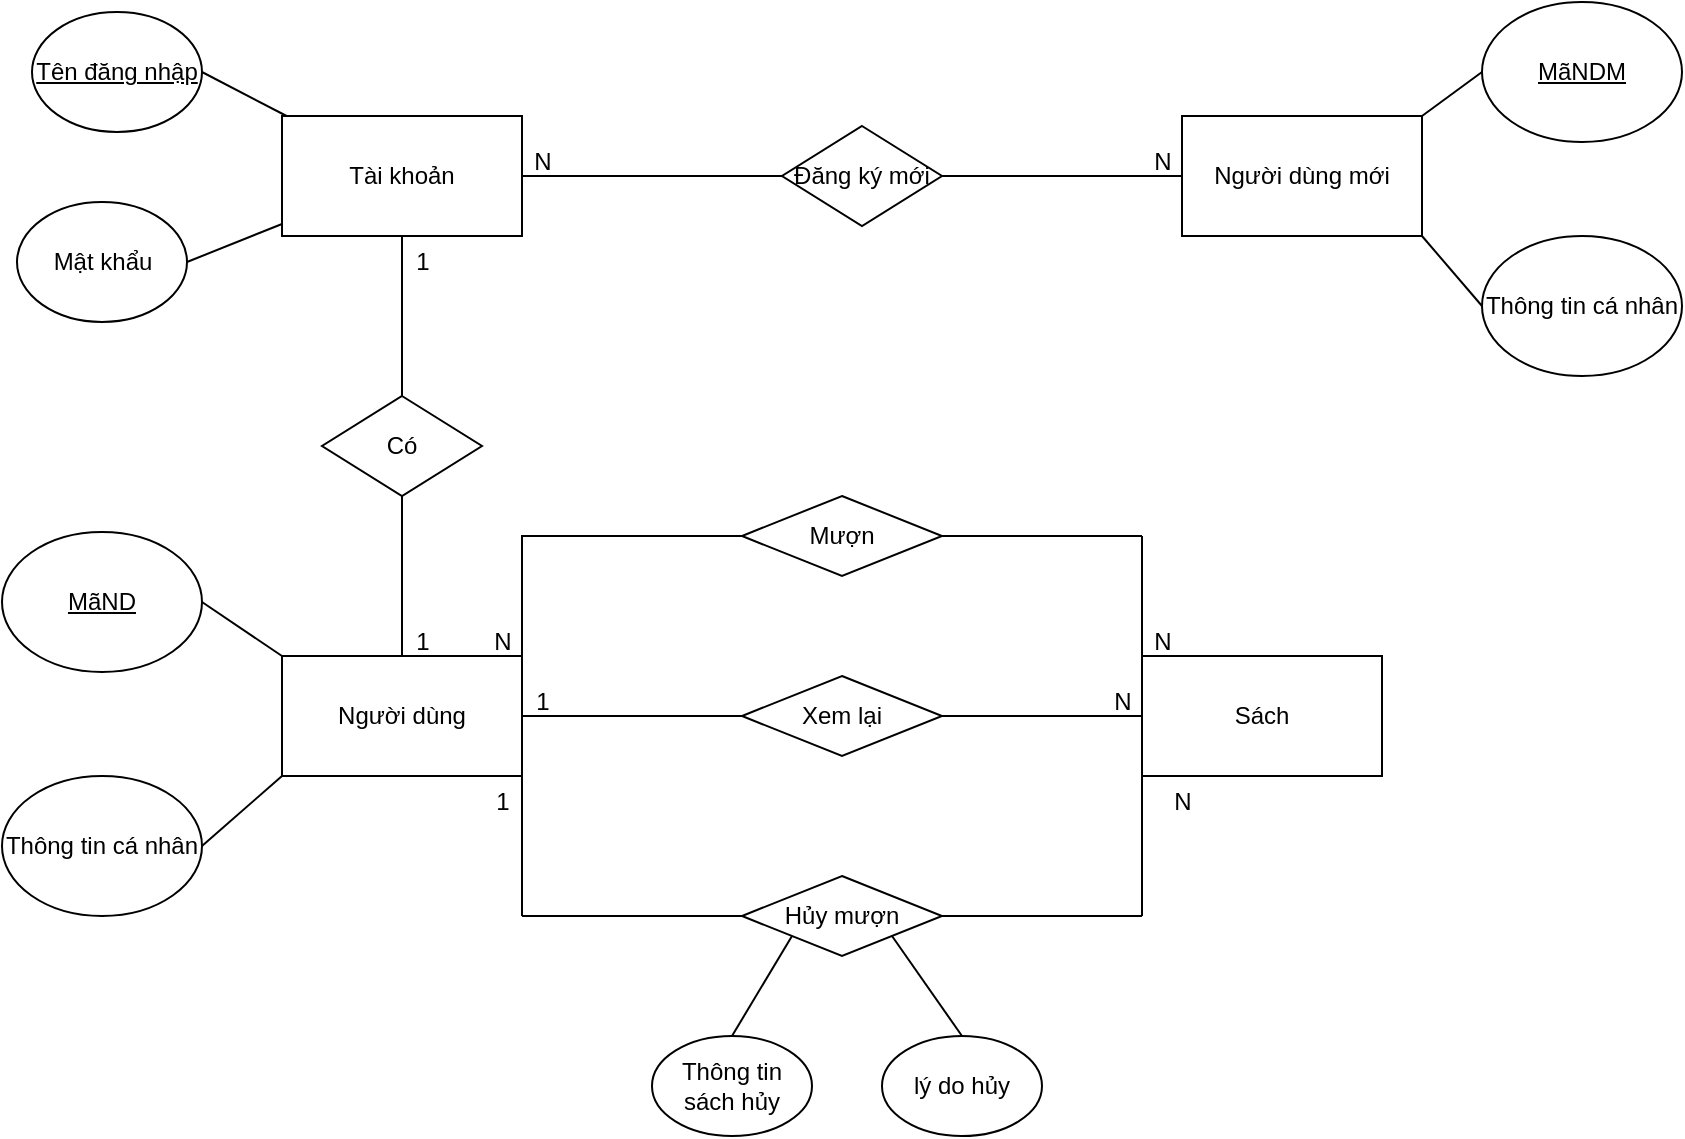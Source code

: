 <mxfile version="22.1.7" type="device">
  <diagram id="R2lEEEUBdFMjLlhIrx00" name="Page-1">
    <mxGraphModel dx="1301" dy="561" grid="1" gridSize="10" guides="1" tooltips="1" connect="1" arrows="1" fold="1" page="1" pageScale="1" pageWidth="850" pageHeight="1100" math="0" shadow="0" extFonts="Permanent Marker^https://fonts.googleapis.com/css?family=Permanent+Marker">
      <root>
        <mxCell id="0" />
        <mxCell id="1" parent="0" />
        <mxCell id="cigyFS-ERa0m4G6pDr39-1" value="Người dùng" style="rounded=0;whiteSpace=wrap;html=1;" vertex="1" parent="1">
          <mxGeometry x="150" y="440" width="120" height="60" as="geometry" />
        </mxCell>
        <mxCell id="cigyFS-ERa0m4G6pDr39-5" value="Tài khoản" style="rounded=0;whiteSpace=wrap;html=1;" vertex="1" parent="1">
          <mxGeometry x="150" y="170" width="120" height="60" as="geometry" />
        </mxCell>
        <mxCell id="cigyFS-ERa0m4G6pDr39-6" value="Có" style="rhombus;whiteSpace=wrap;html=1;" vertex="1" parent="1">
          <mxGeometry x="170" y="310" width="80" height="50" as="geometry" />
        </mxCell>
        <mxCell id="cigyFS-ERa0m4G6pDr39-7" value="" style="endArrow=none;html=1;rounded=0;entryX=0.5;entryY=1;entryDx=0;entryDy=0;exitX=0.5;exitY=0;exitDx=0;exitDy=0;" edge="1" parent="1" source="cigyFS-ERa0m4G6pDr39-1" target="cigyFS-ERa0m4G6pDr39-6">
          <mxGeometry width="50" height="50" relative="1" as="geometry">
            <mxPoint x="210" y="430" as="sourcePoint" />
            <mxPoint x="650" y="450" as="targetPoint" />
          </mxGeometry>
        </mxCell>
        <mxCell id="cigyFS-ERa0m4G6pDr39-8" value="" style="endArrow=none;html=1;rounded=0;entryX=0.5;entryY=0;entryDx=0;entryDy=0;exitX=0.5;exitY=1;exitDx=0;exitDy=0;" edge="1" parent="1" source="cigyFS-ERa0m4G6pDr39-5" target="cigyFS-ERa0m4G6pDr39-6">
          <mxGeometry width="50" height="50" relative="1" as="geometry">
            <mxPoint x="210" y="260" as="sourcePoint" />
            <mxPoint x="650" y="450" as="targetPoint" />
          </mxGeometry>
        </mxCell>
        <mxCell id="cigyFS-ERa0m4G6pDr39-9" value="1" style="text;html=1;align=center;verticalAlign=middle;resizable=0;points=[];autosize=1;strokeColor=none;fillColor=none;" vertex="1" parent="1">
          <mxGeometry x="205" y="418" width="30" height="30" as="geometry" />
        </mxCell>
        <mxCell id="cigyFS-ERa0m4G6pDr39-10" value="1" style="text;html=1;align=center;verticalAlign=middle;resizable=0;points=[];autosize=1;strokeColor=none;fillColor=none;" vertex="1" parent="1">
          <mxGeometry x="205" y="228" width="30" height="30" as="geometry" />
        </mxCell>
        <mxCell id="cigyFS-ERa0m4G6pDr39-12" value="Mật khẩu" style="ellipse;whiteSpace=wrap;html=1;" vertex="1" parent="1">
          <mxGeometry x="17.5" y="213" width="85" height="60" as="geometry" />
        </mxCell>
        <mxCell id="cigyFS-ERa0m4G6pDr39-13" value="&lt;u&gt;Tên đăng nhập&lt;/u&gt;" style="ellipse;whiteSpace=wrap;html=1;" vertex="1" parent="1">
          <mxGeometry x="25" y="118" width="85" height="60" as="geometry" />
        </mxCell>
        <mxCell id="cigyFS-ERa0m4G6pDr39-14" value="" style="endArrow=none;html=1;rounded=0;entryX=1;entryY=0.5;entryDx=0;entryDy=0;" edge="1" parent="1" source="cigyFS-ERa0m4G6pDr39-5" target="cigyFS-ERa0m4G6pDr39-13">
          <mxGeometry width="50" height="50" relative="1" as="geometry">
            <mxPoint x="340" y="290" as="sourcePoint" />
            <mxPoint x="390" y="240" as="targetPoint" />
          </mxGeometry>
        </mxCell>
        <mxCell id="cigyFS-ERa0m4G6pDr39-15" value="" style="endArrow=none;html=1;rounded=0;entryX=1;entryY=0.5;entryDx=0;entryDy=0;" edge="1" parent="1" source="cigyFS-ERa0m4G6pDr39-5" target="cigyFS-ERa0m4G6pDr39-12">
          <mxGeometry width="50" height="50" relative="1" as="geometry">
            <mxPoint x="340" y="290" as="sourcePoint" />
            <mxPoint x="390" y="240" as="targetPoint" />
          </mxGeometry>
        </mxCell>
        <mxCell id="cigyFS-ERa0m4G6pDr39-17" value="Đăng ký mới" style="rhombus;whiteSpace=wrap;html=1;" vertex="1" parent="1">
          <mxGeometry x="400" y="175" width="80" height="50" as="geometry" />
        </mxCell>
        <mxCell id="cigyFS-ERa0m4G6pDr39-18" value="" style="endArrow=none;html=1;rounded=0;entryX=0;entryY=0.5;entryDx=0;entryDy=0;exitX=1;exitY=0.5;exitDx=0;exitDy=0;" edge="1" parent="1" source="cigyFS-ERa0m4G6pDr39-5" target="cigyFS-ERa0m4G6pDr39-17">
          <mxGeometry width="50" height="50" relative="1" as="geometry">
            <mxPoint x="340" y="390" as="sourcePoint" />
            <mxPoint x="390" y="340" as="targetPoint" />
          </mxGeometry>
        </mxCell>
        <mxCell id="cigyFS-ERa0m4G6pDr39-20" value="" style="endArrow=none;html=1;rounded=0;" edge="1" parent="1" source="cigyFS-ERa0m4G6pDr39-17" target="cigyFS-ERa0m4G6pDr39-21">
          <mxGeometry width="50" height="50" relative="1" as="geometry">
            <mxPoint x="340" y="390" as="sourcePoint" />
            <mxPoint x="390" y="340" as="targetPoint" />
          </mxGeometry>
        </mxCell>
        <mxCell id="cigyFS-ERa0m4G6pDr39-21" value="Người dùng mới" style="rounded=0;whiteSpace=wrap;html=1;" vertex="1" parent="1">
          <mxGeometry x="600" y="170" width="120" height="60" as="geometry" />
        </mxCell>
        <mxCell id="cigyFS-ERa0m4G6pDr39-22" value="N" style="text;html=1;align=center;verticalAlign=middle;resizable=0;points=[];autosize=1;strokeColor=none;fillColor=none;" vertex="1" parent="1">
          <mxGeometry x="575" y="178" width="30" height="30" as="geometry" />
        </mxCell>
        <mxCell id="cigyFS-ERa0m4G6pDr39-23" value="N" style="text;html=1;align=center;verticalAlign=middle;resizable=0;points=[];autosize=1;strokeColor=none;fillColor=none;" vertex="1" parent="1">
          <mxGeometry x="265" y="178" width="30" height="30" as="geometry" />
        </mxCell>
        <mxCell id="cigyFS-ERa0m4G6pDr39-24" value="&lt;u&gt;MãNDM&lt;/u&gt;" style="ellipse;whiteSpace=wrap;html=1;" vertex="1" parent="1">
          <mxGeometry x="750" y="113" width="100" height="70" as="geometry" />
        </mxCell>
        <mxCell id="cigyFS-ERa0m4G6pDr39-25" value="Thông tin cá nhân" style="ellipse;whiteSpace=wrap;html=1;" vertex="1" parent="1">
          <mxGeometry x="750" y="230" width="100" height="70" as="geometry" />
        </mxCell>
        <mxCell id="cigyFS-ERa0m4G6pDr39-26" value="" style="endArrow=none;html=1;rounded=0;entryX=0;entryY=0.5;entryDx=0;entryDy=0;exitX=1;exitY=0;exitDx=0;exitDy=0;" edge="1" parent="1" source="cigyFS-ERa0m4G6pDr39-21" target="cigyFS-ERa0m4G6pDr39-24">
          <mxGeometry width="50" height="50" relative="1" as="geometry">
            <mxPoint x="340" y="390" as="sourcePoint" />
            <mxPoint x="390" y="340" as="targetPoint" />
          </mxGeometry>
        </mxCell>
        <mxCell id="cigyFS-ERa0m4G6pDr39-27" value="" style="endArrow=none;html=1;rounded=0;entryX=0;entryY=0.5;entryDx=0;entryDy=0;exitX=1;exitY=1;exitDx=0;exitDy=0;" edge="1" parent="1" source="cigyFS-ERa0m4G6pDr39-21" target="cigyFS-ERa0m4G6pDr39-25">
          <mxGeometry width="50" height="50" relative="1" as="geometry">
            <mxPoint x="340" y="390" as="sourcePoint" />
            <mxPoint x="390" y="340" as="targetPoint" />
          </mxGeometry>
        </mxCell>
        <mxCell id="cigyFS-ERa0m4G6pDr39-29" value="&lt;u&gt;MãND&lt;/u&gt;" style="ellipse;whiteSpace=wrap;html=1;" vertex="1" parent="1">
          <mxGeometry x="10" y="378" width="100" height="70" as="geometry" />
        </mxCell>
        <mxCell id="cigyFS-ERa0m4G6pDr39-30" value="Thông tin cá nhân" style="ellipse;whiteSpace=wrap;html=1;" vertex="1" parent="1">
          <mxGeometry x="10" y="500" width="100" height="70" as="geometry" />
        </mxCell>
        <mxCell id="cigyFS-ERa0m4G6pDr39-31" value="" style="endArrow=none;html=1;rounded=0;entryX=1;entryY=0.5;entryDx=0;entryDy=0;exitX=0;exitY=0;exitDx=0;exitDy=0;" edge="1" parent="1" source="cigyFS-ERa0m4G6pDr39-1" target="cigyFS-ERa0m4G6pDr39-29">
          <mxGeometry width="50" height="50" relative="1" as="geometry">
            <mxPoint x="340" y="390" as="sourcePoint" />
            <mxPoint x="390" y="340" as="targetPoint" />
          </mxGeometry>
        </mxCell>
        <mxCell id="cigyFS-ERa0m4G6pDr39-32" value="" style="endArrow=none;html=1;rounded=0;exitX=1;exitY=0.5;exitDx=0;exitDy=0;entryX=0;entryY=1;entryDx=0;entryDy=0;" edge="1" parent="1" source="cigyFS-ERa0m4G6pDr39-30" target="cigyFS-ERa0m4G6pDr39-1">
          <mxGeometry width="50" height="50" relative="1" as="geometry">
            <mxPoint x="340" y="390" as="sourcePoint" />
            <mxPoint x="390" y="340" as="targetPoint" />
          </mxGeometry>
        </mxCell>
        <mxCell id="cigyFS-ERa0m4G6pDr39-33" value="Sách" style="rounded=0;whiteSpace=wrap;html=1;" vertex="1" parent="1">
          <mxGeometry x="580" y="440" width="120" height="60" as="geometry" />
        </mxCell>
        <mxCell id="cigyFS-ERa0m4G6pDr39-49" value="" style="endArrow=none;html=1;rounded=0;exitX=1;exitY=0;exitDx=0;exitDy=0;" edge="1" parent="1" source="cigyFS-ERa0m4G6pDr39-1" target="cigyFS-ERa0m4G6pDr39-50">
          <mxGeometry width="50" height="50" relative="1" as="geometry">
            <mxPoint x="250" y="430" as="sourcePoint" />
            <mxPoint x="400" y="380" as="targetPoint" />
            <Array as="points">
              <mxPoint x="270" y="380" />
            </Array>
          </mxGeometry>
        </mxCell>
        <mxCell id="cigyFS-ERa0m4G6pDr39-50" value="Mượn" style="rhombus;whiteSpace=wrap;html=1;" vertex="1" parent="1">
          <mxGeometry x="380" y="360" width="100" height="40" as="geometry" />
        </mxCell>
        <mxCell id="cigyFS-ERa0m4G6pDr39-51" value="" style="endArrow=none;html=1;rounded=0;entryX=1;entryY=0.5;entryDx=0;entryDy=0;" edge="1" parent="1" target="cigyFS-ERa0m4G6pDr39-50">
          <mxGeometry width="50" height="50" relative="1" as="geometry">
            <mxPoint x="580" y="380" as="sourcePoint" />
            <mxPoint x="310" y="470" as="targetPoint" />
          </mxGeometry>
        </mxCell>
        <mxCell id="cigyFS-ERa0m4G6pDr39-52" value="" style="endArrow=none;html=1;rounded=0;exitX=0;exitY=0;exitDx=0;exitDy=0;" edge="1" parent="1" source="cigyFS-ERa0m4G6pDr39-33">
          <mxGeometry width="50" height="50" relative="1" as="geometry">
            <mxPoint x="260" y="520" as="sourcePoint" />
            <mxPoint x="580" y="380" as="targetPoint" />
          </mxGeometry>
        </mxCell>
        <mxCell id="cigyFS-ERa0m4G6pDr39-53" value="Xem lại" style="rhombus;whiteSpace=wrap;html=1;" vertex="1" parent="1">
          <mxGeometry x="380" y="450" width="100" height="40" as="geometry" />
        </mxCell>
        <mxCell id="cigyFS-ERa0m4G6pDr39-54" value="Hủy mượn" style="rhombus;whiteSpace=wrap;html=1;" vertex="1" parent="1">
          <mxGeometry x="380" y="550" width="100" height="40" as="geometry" />
        </mxCell>
        <mxCell id="cigyFS-ERa0m4G6pDr39-55" value="" style="endArrow=none;html=1;rounded=0;entryX=0;entryY=0.5;entryDx=0;entryDy=0;exitX=1;exitY=0.5;exitDx=0;exitDy=0;" edge="1" parent="1" source="cigyFS-ERa0m4G6pDr39-1" target="cigyFS-ERa0m4G6pDr39-53">
          <mxGeometry width="50" height="50" relative="1" as="geometry">
            <mxPoint x="260" y="520" as="sourcePoint" />
            <mxPoint x="310" y="470" as="targetPoint" />
          </mxGeometry>
        </mxCell>
        <mxCell id="cigyFS-ERa0m4G6pDr39-56" value="" style="endArrow=none;html=1;rounded=0;entryX=1;entryY=0.5;entryDx=0;entryDy=0;exitX=0;exitY=0.5;exitDx=0;exitDy=0;" edge="1" parent="1" source="cigyFS-ERa0m4G6pDr39-33" target="cigyFS-ERa0m4G6pDr39-53">
          <mxGeometry width="50" height="50" relative="1" as="geometry">
            <mxPoint x="260" y="520" as="sourcePoint" />
            <mxPoint x="310" y="470" as="targetPoint" />
          </mxGeometry>
        </mxCell>
        <mxCell id="cigyFS-ERa0m4G6pDr39-57" value="" style="endArrow=none;html=1;rounded=0;exitX=1;exitY=1;exitDx=0;exitDy=0;" edge="1" parent="1" source="cigyFS-ERa0m4G6pDr39-1">
          <mxGeometry width="50" height="50" relative="1" as="geometry">
            <mxPoint x="260" y="520" as="sourcePoint" />
            <mxPoint x="270" y="570" as="targetPoint" />
          </mxGeometry>
        </mxCell>
        <mxCell id="cigyFS-ERa0m4G6pDr39-58" value="" style="endArrow=none;html=1;rounded=0;entryX=0;entryY=0.5;entryDx=0;entryDy=0;" edge="1" parent="1" target="cigyFS-ERa0m4G6pDr39-54">
          <mxGeometry width="50" height="50" relative="1" as="geometry">
            <mxPoint x="270" y="570" as="sourcePoint" />
            <mxPoint x="310" y="470" as="targetPoint" />
          </mxGeometry>
        </mxCell>
        <mxCell id="cigyFS-ERa0m4G6pDr39-60" value="" style="endArrow=none;html=1;rounded=0;entryX=0;entryY=1;entryDx=0;entryDy=0;" edge="1" parent="1" target="cigyFS-ERa0m4G6pDr39-33">
          <mxGeometry width="50" height="50" relative="1" as="geometry">
            <mxPoint x="580" y="570" as="sourcePoint" />
            <mxPoint x="620" y="520" as="targetPoint" />
          </mxGeometry>
        </mxCell>
        <mxCell id="cigyFS-ERa0m4G6pDr39-61" value="" style="endArrow=none;html=1;rounded=0;" edge="1" parent="1" source="cigyFS-ERa0m4G6pDr39-54">
          <mxGeometry width="50" height="50" relative="1" as="geometry">
            <mxPoint x="510" y="630" as="sourcePoint" />
            <mxPoint x="580" y="570" as="targetPoint" />
          </mxGeometry>
        </mxCell>
        <mxCell id="cigyFS-ERa0m4G6pDr39-62" value="1" style="text;html=1;align=center;verticalAlign=middle;resizable=0;points=[];autosize=1;strokeColor=none;fillColor=none;" vertex="1" parent="1">
          <mxGeometry x="265" y="448" width="30" height="30" as="geometry" />
        </mxCell>
        <mxCell id="cigyFS-ERa0m4G6pDr39-63" value="N" style="text;html=1;align=center;verticalAlign=middle;resizable=0;points=[];autosize=1;strokeColor=none;fillColor=none;" vertex="1" parent="1">
          <mxGeometry x="555" y="448" width="30" height="30" as="geometry" />
        </mxCell>
        <mxCell id="cigyFS-ERa0m4G6pDr39-64" value="N" style="text;html=1;align=center;verticalAlign=middle;resizable=0;points=[];autosize=1;strokeColor=none;fillColor=none;" vertex="1" parent="1">
          <mxGeometry x="245" y="418" width="30" height="30" as="geometry" />
        </mxCell>
        <mxCell id="cigyFS-ERa0m4G6pDr39-65" value="N" style="text;html=1;align=center;verticalAlign=middle;resizable=0;points=[];autosize=1;strokeColor=none;fillColor=none;" vertex="1" parent="1">
          <mxGeometry x="575" y="418" width="30" height="30" as="geometry" />
        </mxCell>
        <mxCell id="cigyFS-ERa0m4G6pDr39-66" value="lý do hủy" style="ellipse;whiteSpace=wrap;html=1;" vertex="1" parent="1">
          <mxGeometry x="450" y="630" width="80" height="50" as="geometry" />
        </mxCell>
        <mxCell id="cigyFS-ERa0m4G6pDr39-67" value="Thông tin sách hủy" style="ellipse;whiteSpace=wrap;html=1;" vertex="1" parent="1">
          <mxGeometry x="335" y="630" width="80" height="50" as="geometry" />
        </mxCell>
        <mxCell id="cigyFS-ERa0m4G6pDr39-68" value="" style="endArrow=none;html=1;rounded=0;exitX=0;exitY=1;exitDx=0;exitDy=0;entryX=0.5;entryY=0;entryDx=0;entryDy=0;" edge="1" parent="1" source="cigyFS-ERa0m4G6pDr39-54" target="cigyFS-ERa0m4G6pDr39-67">
          <mxGeometry width="50" height="50" relative="1" as="geometry">
            <mxPoint x="180" y="470" as="sourcePoint" />
            <mxPoint x="230" y="420" as="targetPoint" />
          </mxGeometry>
        </mxCell>
        <mxCell id="cigyFS-ERa0m4G6pDr39-69" value="" style="endArrow=none;html=1;rounded=0;exitX=0.5;exitY=0;exitDx=0;exitDy=0;entryX=1;entryY=1;entryDx=0;entryDy=0;" edge="1" parent="1" source="cigyFS-ERa0m4G6pDr39-66" target="cigyFS-ERa0m4G6pDr39-54">
          <mxGeometry width="50" height="50" relative="1" as="geometry">
            <mxPoint x="480" y="640" as="sourcePoint" />
            <mxPoint x="530" y="590" as="targetPoint" />
          </mxGeometry>
        </mxCell>
        <mxCell id="cigyFS-ERa0m4G6pDr39-70" value="1" style="text;html=1;align=center;verticalAlign=middle;resizable=0;points=[];autosize=1;strokeColor=none;fillColor=none;" vertex="1" parent="1">
          <mxGeometry x="245" y="498" width="30" height="30" as="geometry" />
        </mxCell>
        <mxCell id="cigyFS-ERa0m4G6pDr39-71" value="N" style="text;html=1;align=center;verticalAlign=middle;resizable=0;points=[];autosize=1;strokeColor=none;fillColor=none;" vertex="1" parent="1">
          <mxGeometry x="585" y="498" width="30" height="30" as="geometry" />
        </mxCell>
      </root>
    </mxGraphModel>
  </diagram>
</mxfile>
